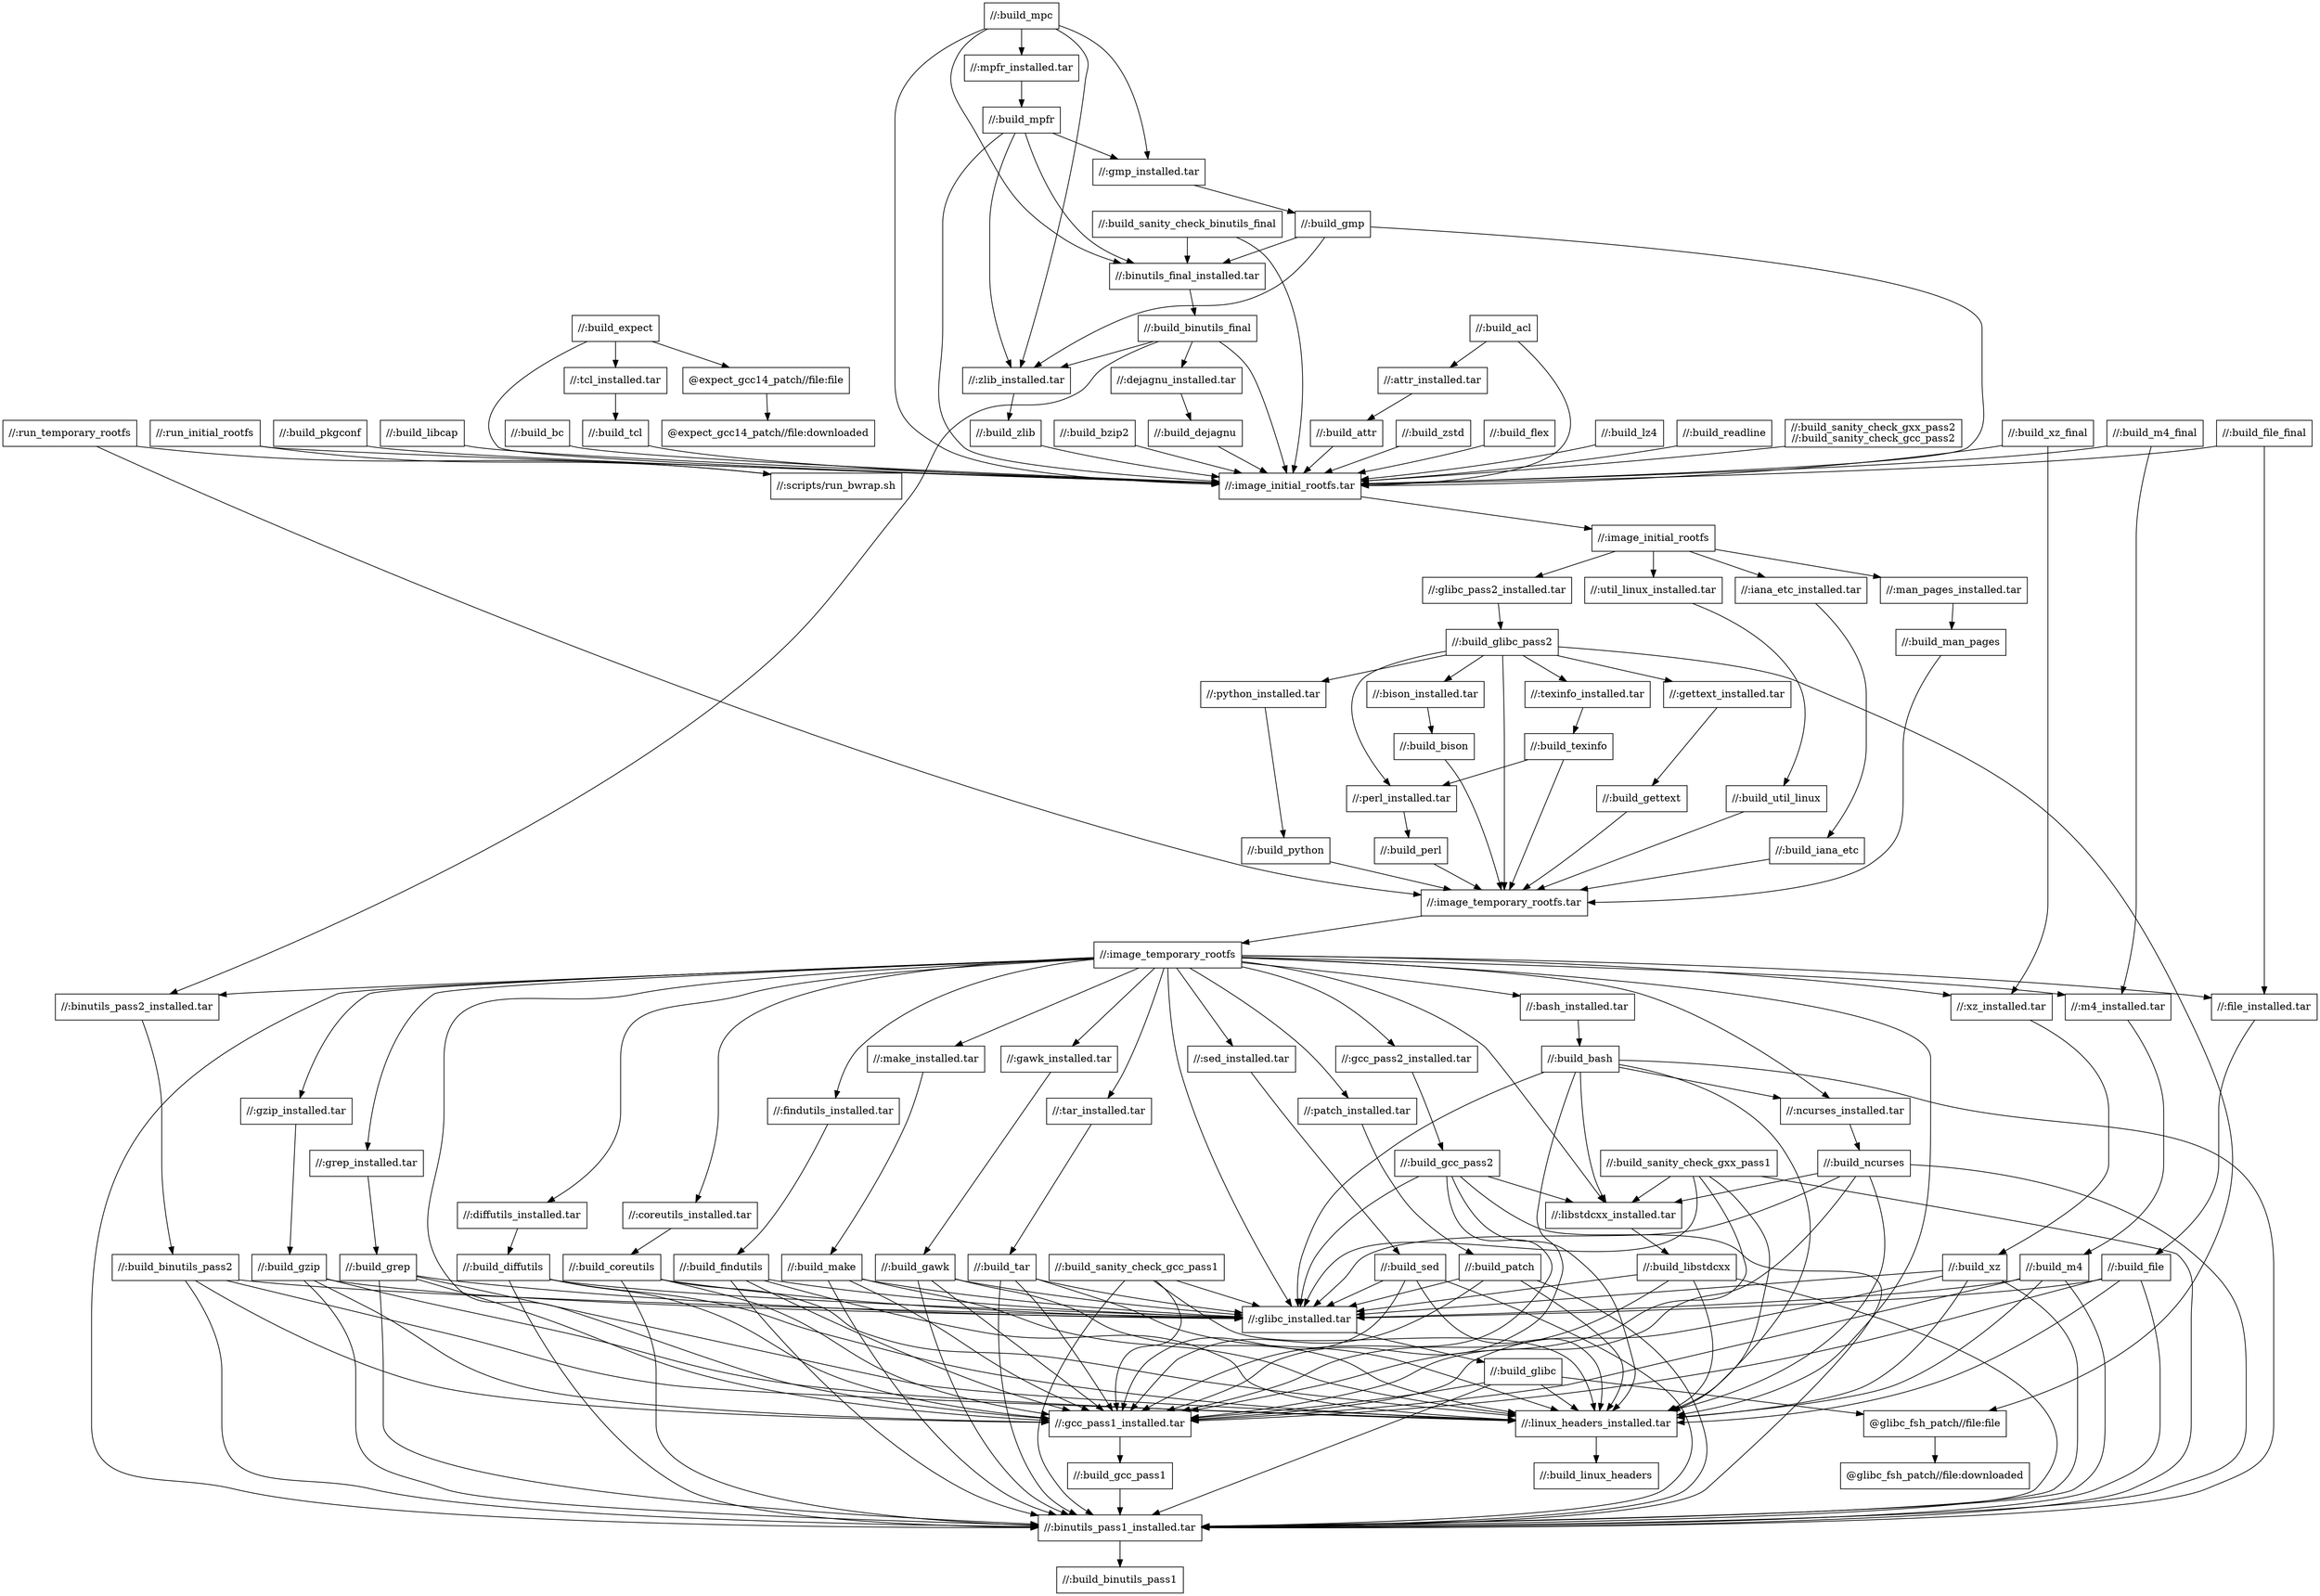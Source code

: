 digraph mygraph {
  node [shape=box];
  "//:build_mpc"
  "//:build_mpc" -> "//:image_initial_rootfs.tar"
  "//:build_mpc" -> "//:binutils_final_installed.tar"
  "//:build_mpc" -> "//:zlib_installed.tar"
  "//:build_mpc" -> "//:gmp_installed.tar"
  "//:build_mpc" -> "//:mpfr_installed.tar"
  "//:build_zstd"
  "//:build_zstd" -> "//:image_initial_rootfs.tar"
  "//:build_flex"
  "//:build_flex" -> "//:image_initial_rootfs.tar"
  "//:build_sanity_check_binutils_final"
  "//:build_sanity_check_binutils_final" -> "//:image_initial_rootfs.tar"
  "//:build_sanity_check_binutils_final" -> "//:binutils_final_installed.tar"
  "//:build_m4_final"
  "//:build_m4_final" -> "//:image_initial_rootfs.tar"
  "//:build_m4_final" -> "//:m4_installed.tar"
  "//:build_sanity_check_gcc_pass1"
  "//:build_sanity_check_gcc_pass1" -> "//:binutils_pass1_installed.tar"
  "//:build_sanity_check_gcc_pass1" -> "//:gcc_pass1_installed.tar"
  "//:build_sanity_check_gcc_pass1" -> "//:glibc_installed.tar"
  "//:build_sanity_check_gcc_pass1" -> "//:linux_headers_installed.tar"
  "//:build_lz4"
  "//:build_lz4" -> "//:image_initial_rootfs.tar"
  "//:build_readline"
  "//:build_readline" -> "//:image_initial_rootfs.tar"
  "//:build_file_final"
  "//:build_file_final" -> "//:image_initial_rootfs.tar"
  "//:build_file_final" -> "//:file_installed.tar"
  "//:build_sanity_check_gxx_pass2\n//:build_sanity_check_gcc_pass2"
  "//:build_sanity_check_gxx_pass2\n//:build_sanity_check_gcc_pass2" -> "//:image_initial_rootfs.tar"
  "//:build_sanity_check_gxx_pass1"
  "//:build_sanity_check_gxx_pass1" -> "//:binutils_pass1_installed.tar"
  "//:build_sanity_check_gxx_pass1" -> "//:gcc_pass1_installed.tar"
  "//:build_sanity_check_gxx_pass1" -> "//:glibc_installed.tar"
  "//:build_sanity_check_gxx_pass1" -> "//:linux_headers_installed.tar"
  "//:build_sanity_check_gxx_pass1" -> "//:libstdcxx_installed.tar"
  "//:build_pkgconf"
  "//:build_pkgconf" -> "//:image_initial_rootfs.tar"
  "//:build_libcap"
  "//:build_libcap" -> "//:image_initial_rootfs.tar"
  "//:build_expect"
  "//:build_expect" -> "//:image_initial_rootfs.tar"
  "//:build_expect" -> "//:tcl_installed.tar"
  "//:build_expect" -> "@expect_gcc14_patch//file:file"
  "@expect_gcc14_patch//file:file"
  "@expect_gcc14_patch//file:file" -> "@expect_gcc14_patch//file:downloaded"
  "@expect_gcc14_patch//file:downloaded"
  "//:tcl_installed.tar"
  "//:tcl_installed.tar" -> "//:build_tcl"
  "//:build_tcl"
  "//:build_tcl" -> "//:image_initial_rootfs.tar"
  "//:build_bc"
  "//:build_bc" -> "//:image_initial_rootfs.tar"
  "//:mpfr_installed.tar"
  "//:mpfr_installed.tar" -> "//:build_mpfr"
  "//:build_mpfr"
  "//:build_mpfr" -> "//:image_initial_rootfs.tar"
  "//:build_mpfr" -> "//:binutils_final_installed.tar"
  "//:build_mpfr" -> "//:zlib_installed.tar"
  "//:build_mpfr" -> "//:gmp_installed.tar"
  "//:gmp_installed.tar"
  "//:gmp_installed.tar" -> "//:build_gmp"
  "//:build_gmp"
  "//:build_gmp" -> "//:image_initial_rootfs.tar"
  "//:build_gmp" -> "//:binutils_final_installed.tar"
  "//:build_gmp" -> "//:zlib_installed.tar"
  "//:binutils_final_installed.tar"
  "//:binutils_final_installed.tar" -> "//:build_binutils_final"
  "//:build_binutils_final"
  "//:build_binutils_final" -> "//:image_initial_rootfs.tar"
  "//:build_binutils_final" -> "//:zlib_installed.tar"
  "//:build_binutils_final" -> "//:dejagnu_installed.tar"
  "//:build_binutils_final" -> "//:binutils_pass2_installed.tar"
  "//:dejagnu_installed.tar"
  "//:dejagnu_installed.tar" -> "//:build_dejagnu"
  "//:build_dejagnu"
  "//:build_dejagnu" -> "//:image_initial_rootfs.tar"
  "//:zlib_installed.tar"
  "//:zlib_installed.tar" -> "//:build_zlib"
  "//:build_zlib"
  "//:build_zlib" -> "//:image_initial_rootfs.tar"
  "//:run_initial_rootfs"
  "//:run_initial_rootfs" -> "//:image_initial_rootfs.tar"
  "//:run_initial_rootfs" -> "//:scripts/run_bwrap.sh"
  "//:build_bzip2"
  "//:build_bzip2" -> "//:image_initial_rootfs.tar"
  "//:run_temporary_rootfs"
  "//:run_temporary_rootfs" -> "//:image_temporary_rootfs.tar"
  "//:run_temporary_rootfs" -> "//:scripts/run_bwrap.sh"
  "//:scripts/run_bwrap.sh"
  "//:build_acl"
  "//:build_acl" -> "//:image_initial_rootfs.tar"
  "//:build_acl" -> "//:attr_installed.tar"
  "//:build_xz_final"
  "//:build_xz_final" -> "//:image_initial_rootfs.tar"
  "//:build_xz_final" -> "//:xz_installed.tar"
  "//:attr_installed.tar"
  "//:attr_installed.tar" -> "//:build_attr"
  "//:build_attr"
  "//:build_attr" -> "//:image_initial_rootfs.tar"
  "//:image_initial_rootfs.tar"
  "//:image_initial_rootfs.tar" -> "//:image_initial_rootfs"
  "//:image_initial_rootfs"
  "//:image_initial_rootfs" -> "//:glibc_pass2_installed.tar"
  "//:image_initial_rootfs" -> "//:man_pages_installed.tar"
  "//:image_initial_rootfs" -> "//:iana_etc_installed.tar"
  "//:image_initial_rootfs" -> "//:util_linux_installed.tar"
  "//:util_linux_installed.tar"
  "//:util_linux_installed.tar" -> "//:build_util_linux"
  "//:build_util_linux"
  "//:build_util_linux" -> "//:image_temporary_rootfs.tar"
  "//:iana_etc_installed.tar"
  "//:iana_etc_installed.tar" -> "//:build_iana_etc"
  "//:build_iana_etc"
  "//:build_iana_etc" -> "//:image_temporary_rootfs.tar"
  "//:man_pages_installed.tar"
  "//:man_pages_installed.tar" -> "//:build_man_pages"
  "//:build_man_pages"
  "//:build_man_pages" -> "//:image_temporary_rootfs.tar"
  "//:glibc_pass2_installed.tar"
  "//:glibc_pass2_installed.tar" -> "//:build_glibc_pass2"
  "//:build_glibc_pass2"
  "//:build_glibc_pass2" -> "//:image_temporary_rootfs.tar"
  "//:build_glibc_pass2" -> "@glibc_fsh_patch//file:file"
  "//:build_glibc_pass2" -> "//:bison_installed.tar"
  "//:build_glibc_pass2" -> "//:python_installed.tar"
  "//:build_glibc_pass2" -> "//:texinfo_installed.tar"
  "//:build_glibc_pass2" -> "//:perl_installed.tar"
  "//:build_glibc_pass2" -> "//:gettext_installed.tar"
  "//:gettext_installed.tar"
  "//:gettext_installed.tar" -> "//:build_gettext"
  "//:build_gettext"
  "//:build_gettext" -> "//:image_temporary_rootfs.tar"
  "//:texinfo_installed.tar"
  "//:texinfo_installed.tar" -> "//:build_texinfo"
  "//:build_texinfo"
  "//:build_texinfo" -> "//:image_temporary_rootfs.tar"
  "//:build_texinfo" -> "//:perl_installed.tar"
  "//:perl_installed.tar"
  "//:perl_installed.tar" -> "//:build_perl"
  "//:build_perl"
  "//:build_perl" -> "//:image_temporary_rootfs.tar"
  "//:python_installed.tar"
  "//:python_installed.tar" -> "//:build_python"
  "//:build_python"
  "//:build_python" -> "//:image_temporary_rootfs.tar"
  "//:bison_installed.tar"
  "//:bison_installed.tar" -> "//:build_bison"
  "//:build_bison"
  "//:build_bison" -> "//:image_temporary_rootfs.tar"
  "//:image_temporary_rootfs.tar"
  "//:image_temporary_rootfs.tar" -> "//:image_temporary_rootfs"
  "//:image_temporary_rootfs"
  "//:image_temporary_rootfs" -> "//:binutils_pass1_installed.tar"
  "//:image_temporary_rootfs" -> "//:gcc_pass1_installed.tar"
  "//:image_temporary_rootfs" -> "//:linux_headers_installed.tar"
  "//:image_temporary_rootfs" -> "//:glibc_installed.tar"
  "//:image_temporary_rootfs" -> "//:libstdcxx_installed.tar"
  "//:image_temporary_rootfs" -> "//:m4_installed.tar"
  "//:image_temporary_rootfs" -> "//:ncurses_installed.tar"
  "//:image_temporary_rootfs" -> "//:bash_installed.tar"
  "//:image_temporary_rootfs" -> "//:coreutils_installed.tar"
  "//:image_temporary_rootfs" -> "//:diffutils_installed.tar"
  "//:image_temporary_rootfs" -> "//:file_installed.tar"
  "//:image_temporary_rootfs" -> "//:findutils_installed.tar"
  "//:image_temporary_rootfs" -> "//:gawk_installed.tar"
  "//:image_temporary_rootfs" -> "//:grep_installed.tar"
  "//:image_temporary_rootfs" -> "//:gzip_installed.tar"
  "//:image_temporary_rootfs" -> "//:make_installed.tar"
  "//:image_temporary_rootfs" -> "//:patch_installed.tar"
  "//:image_temporary_rootfs" -> "//:sed_installed.tar"
  "//:image_temporary_rootfs" -> "//:tar_installed.tar"
  "//:image_temporary_rootfs" -> "//:xz_installed.tar"
  "//:image_temporary_rootfs" -> "//:binutils_pass2_installed.tar"
  "//:image_temporary_rootfs" -> "//:gcc_pass2_installed.tar"
  "//:gcc_pass2_installed.tar"
  "//:gcc_pass2_installed.tar" -> "//:build_gcc_pass2"
  "//:build_gcc_pass2"
  "//:build_gcc_pass2" -> "//:binutils_pass1_installed.tar"
  "//:build_gcc_pass2" -> "//:gcc_pass1_installed.tar"
  "//:build_gcc_pass2" -> "//:glibc_installed.tar"
  "//:build_gcc_pass2" -> "//:linux_headers_installed.tar"
  "//:build_gcc_pass2" -> "//:libstdcxx_installed.tar"
  "//:binutils_pass2_installed.tar"
  "//:binutils_pass2_installed.tar" -> "//:build_binutils_pass2"
  "//:build_binutils_pass2"
  "//:build_binutils_pass2" -> "//:binutils_pass1_installed.tar"
  "//:build_binutils_pass2" -> "//:gcc_pass1_installed.tar"
  "//:build_binutils_pass2" -> "//:glibc_installed.tar"
  "//:build_binutils_pass2" -> "//:linux_headers_installed.tar"
  "//:xz_installed.tar"
  "//:xz_installed.tar" -> "//:build_xz"
  "//:build_xz"
  "//:build_xz" -> "//:binutils_pass1_installed.tar"
  "//:build_xz" -> "//:gcc_pass1_installed.tar"
  "//:build_xz" -> "//:glibc_installed.tar"
  "//:build_xz" -> "//:linux_headers_installed.tar"
  "//:tar_installed.tar"
  "//:tar_installed.tar" -> "//:build_tar"
  "//:build_tar"
  "//:build_tar" -> "//:binutils_pass1_installed.tar"
  "//:build_tar" -> "//:gcc_pass1_installed.tar"
  "//:build_tar" -> "//:glibc_installed.tar"
  "//:build_tar" -> "//:linux_headers_installed.tar"
  "//:sed_installed.tar"
  "//:sed_installed.tar" -> "//:build_sed"
  "//:build_sed"
  "//:build_sed" -> "//:binutils_pass1_installed.tar"
  "//:build_sed" -> "//:gcc_pass1_installed.tar"
  "//:build_sed" -> "//:glibc_installed.tar"
  "//:build_sed" -> "//:linux_headers_installed.tar"
  "//:patch_installed.tar"
  "//:patch_installed.tar" -> "//:build_patch"
  "//:build_patch"
  "//:build_patch" -> "//:binutils_pass1_installed.tar"
  "//:build_patch" -> "//:gcc_pass1_installed.tar"
  "//:build_patch" -> "//:glibc_installed.tar"
  "//:build_patch" -> "//:linux_headers_installed.tar"
  "//:make_installed.tar"
  "//:make_installed.tar" -> "//:build_make"
  "//:build_make"
  "//:build_make" -> "//:binutils_pass1_installed.tar"
  "//:build_make" -> "//:gcc_pass1_installed.tar"
  "//:build_make" -> "//:glibc_installed.tar"
  "//:build_make" -> "//:linux_headers_installed.tar"
  "//:gzip_installed.tar"
  "//:gzip_installed.tar" -> "//:build_gzip"
  "//:build_gzip"
  "//:build_gzip" -> "//:binutils_pass1_installed.tar"
  "//:build_gzip" -> "//:gcc_pass1_installed.tar"
  "//:build_gzip" -> "//:glibc_installed.tar"
  "//:build_gzip" -> "//:linux_headers_installed.tar"
  "//:grep_installed.tar"
  "//:grep_installed.tar" -> "//:build_grep"
  "//:build_grep"
  "//:build_grep" -> "//:binutils_pass1_installed.tar"
  "//:build_grep" -> "//:gcc_pass1_installed.tar"
  "//:build_grep" -> "//:glibc_installed.tar"
  "//:build_grep" -> "//:linux_headers_installed.tar"
  "//:gawk_installed.tar"
  "//:gawk_installed.tar" -> "//:build_gawk"
  "//:build_gawk"
  "//:build_gawk" -> "//:binutils_pass1_installed.tar"
  "//:build_gawk" -> "//:gcc_pass1_installed.tar"
  "//:build_gawk" -> "//:glibc_installed.tar"
  "//:build_gawk" -> "//:linux_headers_installed.tar"
  "//:findutils_installed.tar"
  "//:findutils_installed.tar" -> "//:build_findutils"
  "//:build_findutils"
  "//:build_findutils" -> "//:binutils_pass1_installed.tar"
  "//:build_findutils" -> "//:gcc_pass1_installed.tar"
  "//:build_findutils" -> "//:glibc_installed.tar"
  "//:build_findutils" -> "//:linux_headers_installed.tar"
  "//:file_installed.tar"
  "//:file_installed.tar" -> "//:build_file"
  "//:build_file"
  "//:build_file" -> "//:binutils_pass1_installed.tar"
  "//:build_file" -> "//:gcc_pass1_installed.tar"
  "//:build_file" -> "//:glibc_installed.tar"
  "//:build_file" -> "//:linux_headers_installed.tar"
  "//:diffutils_installed.tar"
  "//:diffutils_installed.tar" -> "//:build_diffutils"
  "//:build_diffutils"
  "//:build_diffutils" -> "//:binutils_pass1_installed.tar"
  "//:build_diffutils" -> "//:gcc_pass1_installed.tar"
  "//:build_diffutils" -> "//:glibc_installed.tar"
  "//:build_diffutils" -> "//:linux_headers_installed.tar"
  "//:coreutils_installed.tar"
  "//:coreutils_installed.tar" -> "//:build_coreutils"
  "//:build_coreutils"
  "//:build_coreutils" -> "//:binutils_pass1_installed.tar"
  "//:build_coreutils" -> "//:gcc_pass1_installed.tar"
  "//:build_coreutils" -> "//:glibc_installed.tar"
  "//:build_coreutils" -> "//:linux_headers_installed.tar"
  "//:bash_installed.tar"
  "//:bash_installed.tar" -> "//:build_bash"
  "//:build_bash"
  "//:build_bash" -> "//:binutils_pass1_installed.tar"
  "//:build_bash" -> "//:gcc_pass1_installed.tar"
  "//:build_bash" -> "//:glibc_installed.tar"
  "//:build_bash" -> "//:linux_headers_installed.tar"
  "//:build_bash" -> "//:libstdcxx_installed.tar"
  "//:build_bash" -> "//:ncurses_installed.tar"
  "//:ncurses_installed.tar"
  "//:ncurses_installed.tar" -> "//:build_ncurses"
  "//:build_ncurses"
  "//:build_ncurses" -> "//:binutils_pass1_installed.tar"
  "//:build_ncurses" -> "//:gcc_pass1_installed.tar"
  "//:build_ncurses" -> "//:glibc_installed.tar"
  "//:build_ncurses" -> "//:libstdcxx_installed.tar"
  "//:build_ncurses" -> "//:linux_headers_installed.tar"
  "//:m4_installed.tar"
  "//:m4_installed.tar" -> "//:build_m4"
  "//:build_m4"
  "//:build_m4" -> "//:binutils_pass1_installed.tar"
  "//:build_m4" -> "//:gcc_pass1_installed.tar"
  "//:build_m4" -> "//:glibc_installed.tar"
  "//:build_m4" -> "//:linux_headers_installed.tar"
  "//:libstdcxx_installed.tar"
  "//:libstdcxx_installed.tar" -> "//:build_libstdcxx"
  "//:build_libstdcxx"
  "//:build_libstdcxx" -> "//:binutils_pass1_installed.tar"
  "//:build_libstdcxx" -> "//:gcc_pass1_installed.tar"
  "//:build_libstdcxx" -> "//:glibc_installed.tar"
  "//:build_libstdcxx" -> "//:linux_headers_installed.tar"
  "//:glibc_installed.tar"
  "//:glibc_installed.tar" -> "//:build_glibc"
  "//:build_glibc"
  "//:build_glibc" -> "//:linux_headers_installed.tar"
  "//:build_glibc" -> "@glibc_fsh_patch//file:file"
  "//:build_glibc" -> "//:binutils_pass1_installed.tar"
  "//:build_glibc" -> "//:gcc_pass1_installed.tar"
  "@glibc_fsh_patch//file:file"
  "@glibc_fsh_patch//file:file" -> "@glibc_fsh_patch//file:downloaded"
  "@glibc_fsh_patch//file:downloaded"
  "//:linux_headers_installed.tar"
  "//:linux_headers_installed.tar" -> "//:build_linux_headers"
  "//:build_linux_headers"
  "//:gcc_pass1_installed.tar"
  "//:gcc_pass1_installed.tar" -> "//:build_gcc_pass1"
  "//:build_gcc_pass1"
  "//:build_gcc_pass1" -> "//:binutils_pass1_installed.tar"
  "//:binutils_pass1_installed.tar"
  "//:binutils_pass1_installed.tar" -> "//:build_binutils_pass1"
  "//:build_binutils_pass1"
}
